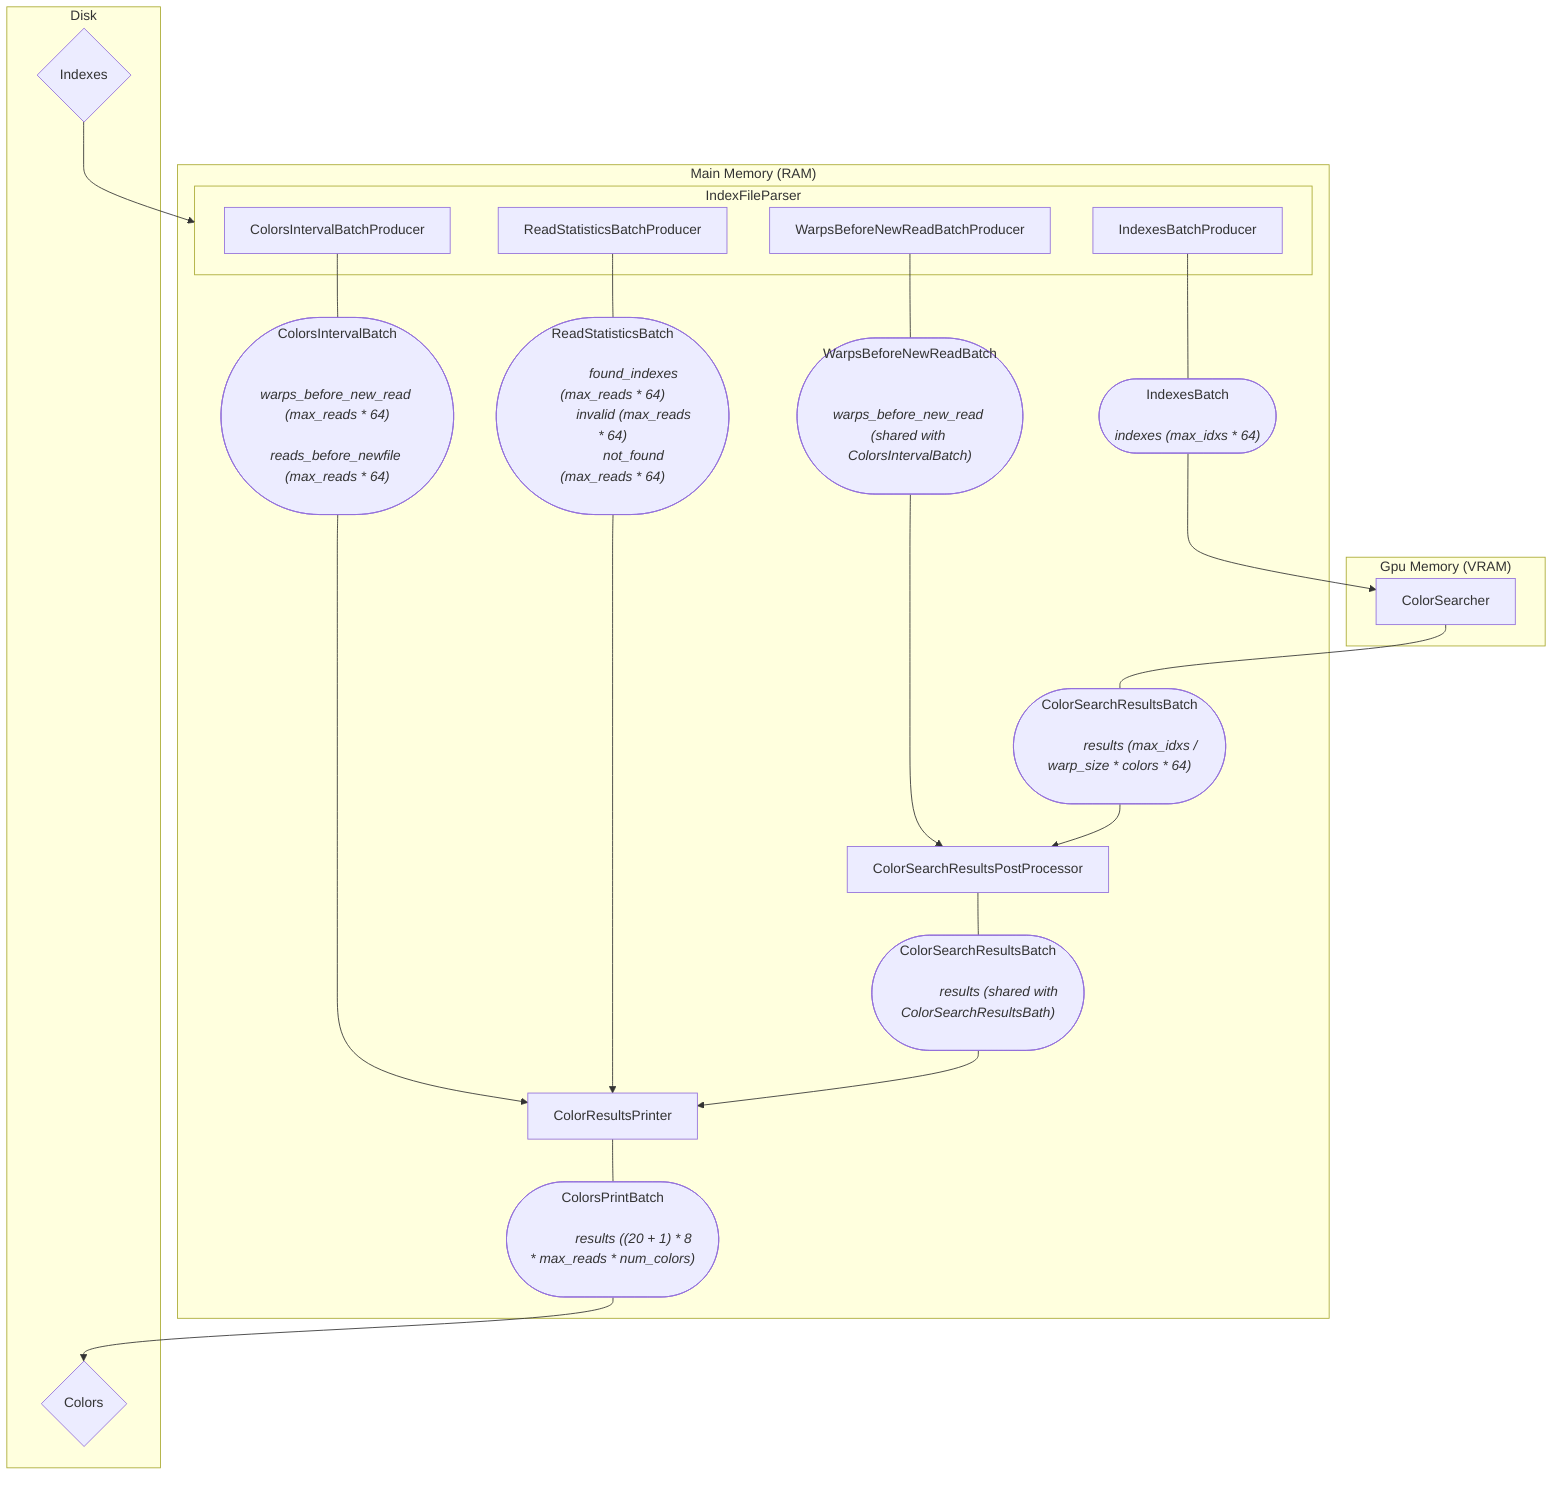 flowchart TD
    subgraph "Main Memory (RAM)"
        IndexesBatch(["
            IndexesBatch
            <i>
            indexes (max_idxs * 64)
            </i>
        "])
        ColorsIntervalBatch(["
            ColorsIntervalBatch
            <i>
            warps_before_new_read (max_reads * 64)
            reads_before_newfile (max_reads * 64)
            </i>
        "])
        WarpsBeforeNewReadBatch(["
            WarpsBeforeNewReadBatch
            <i>
            warps_before_new_read (shared with ColorsIntervalBatch)
            </i>
        "])
        ReadStatisticsBatch(["
            ReadStatisticsBatch
            <i>
            found_indexes (max_reads * 64)
            invalid (max_reads * 64)
            not_found (max_reads * 64)
            </i>
        "])
        ColorSearchResultsBatch(["
            ColorSearchResultsBatch
            <i>
            results (max_idxs / warp_size * colors * 64)
            </i>
        "])
        ColorSearchResultsPostProcessedBatch(["
            ColorSearchResultsBatch
            <i>
            results (shared with ColorSearchResultsBath)
            </i>
        "])
        ColorsPrintBatch(["
            ColorsPrintBatch
            <i>
            results ((20 + 1) * 8 * max_reads * num_colors)
            </i>
        "])
        ColorSearchResultsPostProcessor
        ColorResultsPrinter

        subgraph IndexFileParser
            IndexesBatchProducer
            ColorsIntervalBatchProducer
            WarpsBeforeNewReadBatchProducer
            ReadStatisticsBatchProducer
        end
    end

    subgraph "Gpu Memory (VRAM)"
        ColorSearcher
    end

    subgraph Disk
        Indexes{Indexes}
        Colors{Colors}
    end

    Indexes --> IndexFileParser

    IndexesBatchProducer --- IndexesBatch
    ColorsIntervalBatchProducer --- ColorsIntervalBatch
    WarpsBeforeNewReadBatchProducer --- WarpsBeforeNewReadBatch
    ReadStatisticsBatchProducer --- ReadStatisticsBatch
    ColorSearchResultsPostProcessor --- ColorSearchResultsPostProcessedBatch
    ColorSearcher --- ColorSearchResultsBatch

    IndexesBatch --> ColorSearcher
    ColorsIntervalBatch --> ColorResultsPrinter
    WarpsBeforeNewReadBatch --> ColorSearchResultsPostProcessor
    ColorSearchResultsBatch --> ColorSearchResultsPostProcessor

    ReadStatisticsBatch --> ColorResultsPrinter
    ColorSearchResultsPostProcessedBatch --> ColorResultsPrinter

    ColorResultsPrinter --- ColorsPrintBatch
    ColorsPrintBatch --> Colors